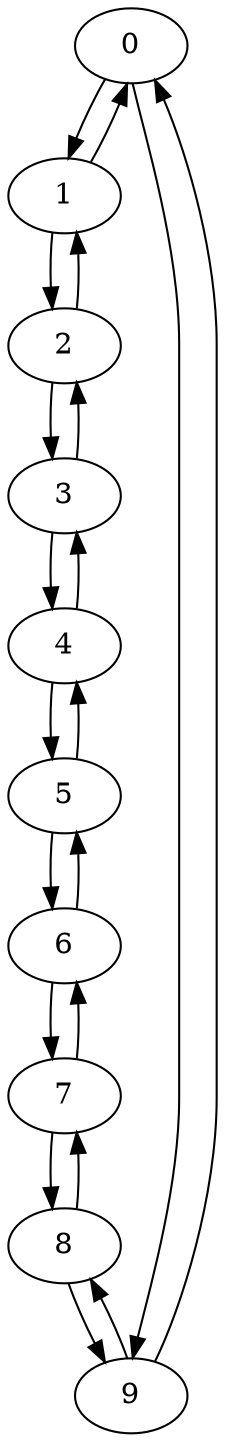 digraph G1 {
0 -> 1;
1 -> 2;
2 -> 3;
3 -> 4;
4 -> 5;
5 -> 6;
6 -> 7;
7 -> 8;
8 -> 9;
0 -> 9;
9 -> 0;
9 -> 8;
8 -> 7;
7 -> 6;
6 -> 5;
5 -> 4;
4 -> 3;
3 -> 2;
2 -> 1;
1 -> 0;
}